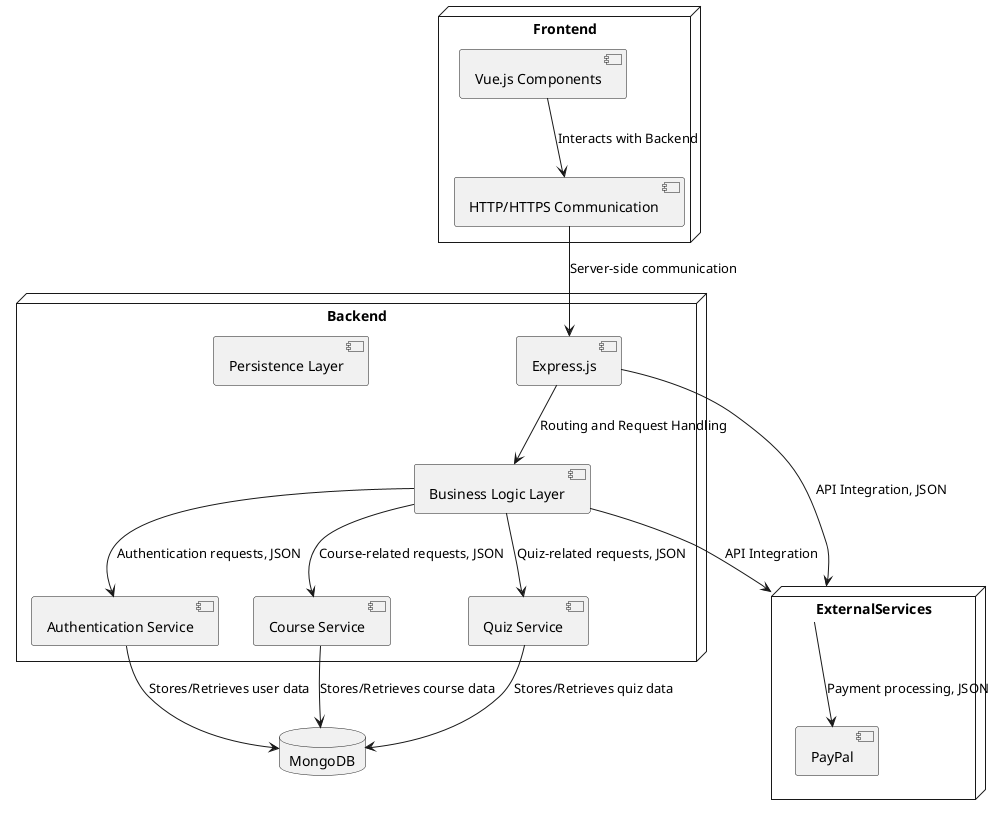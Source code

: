 @startuml
top to bottom direction

node Frontend {
  component "Vue.js Components" as Vue
  component "HTTP/HTTPS Communication" as FComms
}

node Backend {
  component "Express.js" as Express
  component "Business Logic Layer" as Logic
  component "Authentication Service" as Auth
  component "Course Service" as Course
  component "Quiz Service" as Quiz
  component "Persistence Layer" as Persistence
}

database MongoDB as DB

Vue --> FComms: Interacts with Backend
FComms --> Express: Server-side communication
Express --> Logic: Routing and Request Handling
Logic --> Auth: Authentication requests, JSON
Logic --> Course: Course-related requests, JSON
Logic --> Quiz: Quiz-related requests, JSON
Auth --> DB: Stores/Retrieves user data
Course --> DB: Stores/Retrieves course data
Quiz --> DB: Stores/Retrieves quiz data

node ExternalServices as ES {
  component "PayPal" as PaymentGateway
}

Logic --> ES: API Integration
Express --> ES: API Integration, JSON
ES --> PaymentGateway: Payment processing, JSON

@enduml
